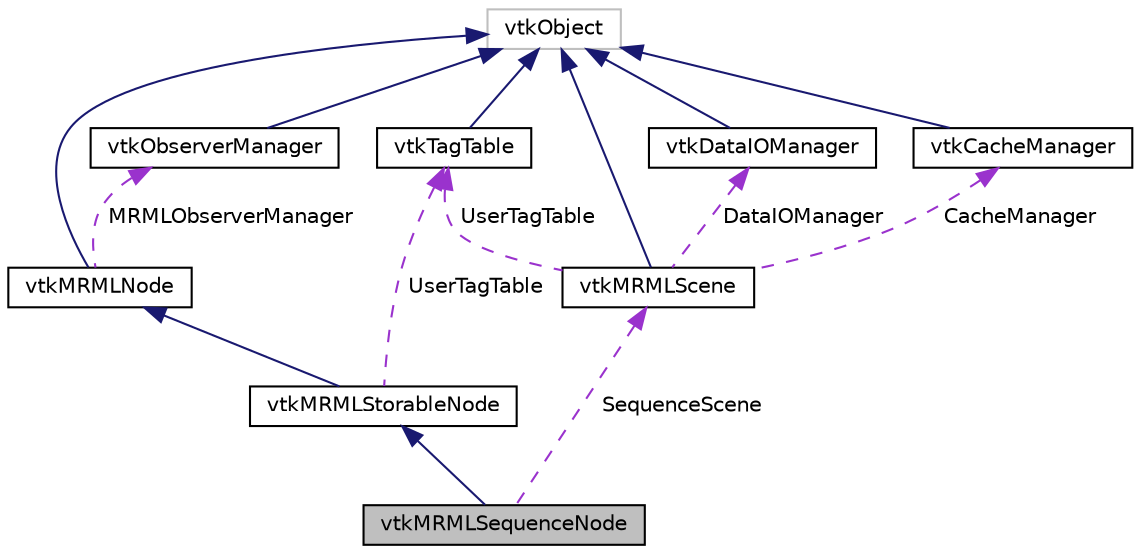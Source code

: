 digraph "vtkMRMLSequenceNode"
{
  bgcolor="transparent";
  edge [fontname="Helvetica",fontsize="10",labelfontname="Helvetica",labelfontsize="10"];
  node [fontname="Helvetica",fontsize="10",shape=record];
  Node4 [label="vtkMRMLSequenceNode",height=0.2,width=0.4,color="black", fillcolor="grey75", style="filled", fontcolor="black"];
  Node5 -> Node4 [dir="back",color="midnightblue",fontsize="10",style="solid",fontname="Helvetica"];
  Node5 [label="vtkMRMLStorableNode",height=0.2,width=0.4,color="black",URL="$classvtkMRMLStorableNode.html",tooltip="MRML node to represent a 3D surface model. "];
  Node6 -> Node5 [dir="back",color="midnightblue",fontsize="10",style="solid",fontname="Helvetica"];
  Node6 [label="vtkMRMLNode",height=0.2,width=0.4,color="black",URL="$classvtkMRMLNode.html",tooltip="Abstract Superclass for all specific types of MRML nodes. "];
  Node7 -> Node6 [dir="back",color="midnightblue",fontsize="10",style="solid",fontname="Helvetica"];
  Node7 [label="vtkObject",height=0.2,width=0.4,color="grey75"];
  Node8 -> Node6 [dir="back",color="darkorchid3",fontsize="10",style="dashed",label=" MRMLObserverManager" ,fontname="Helvetica"];
  Node8 [label="vtkObserverManager",height=0.2,width=0.4,color="black",URL="$classvtkObserverManager.html",tooltip="Manages adding and deleting of obserevers with events. "];
  Node7 -> Node8 [dir="back",color="midnightblue",fontsize="10",style="solid",fontname="Helvetica"];
  Node9 -> Node5 [dir="back",color="darkorchid3",fontsize="10",style="dashed",label=" UserTagTable" ,fontname="Helvetica"];
  Node9 [label="vtkTagTable",height=0.2,width=0.4,color="black",URL="$classvtkTagTable.html"];
  Node7 -> Node9 [dir="back",color="midnightblue",fontsize="10",style="solid",fontname="Helvetica"];
  Node10 -> Node4 [dir="back",color="darkorchid3",fontsize="10",style="dashed",label=" SequenceScene" ,fontname="Helvetica"];
  Node10 [label="vtkMRMLScene",height=0.2,width=0.4,color="black",URL="$classvtkMRMLScene.html",tooltip="A set of MRML Nodes that supports serialization and undo/redo. "];
  Node7 -> Node10 [dir="back",color="midnightblue",fontsize="10",style="solid",fontname="Helvetica"];
  Node11 -> Node10 [dir="back",color="darkorchid3",fontsize="10",style="dashed",label=" DataIOManager" ,fontname="Helvetica"];
  Node11 [label="vtkDataIOManager",height=0.2,width=0.4,color="black",URL="$classvtkDataIOManager.html"];
  Node7 -> Node11 [dir="back",color="midnightblue",fontsize="10",style="solid",fontname="Helvetica"];
  Node9 -> Node10 [dir="back",color="darkorchid3",fontsize="10",style="dashed",label=" UserTagTable" ,fontname="Helvetica"];
  Node12 -> Node10 [dir="back",color="darkorchid3",fontsize="10",style="dashed",label=" CacheManager" ,fontname="Helvetica"];
  Node12 [label="vtkCacheManager",height=0.2,width=0.4,color="black",URL="$classvtkCacheManager.html"];
  Node7 -> Node12 [dir="back",color="midnightblue",fontsize="10",style="solid",fontname="Helvetica"];
}
